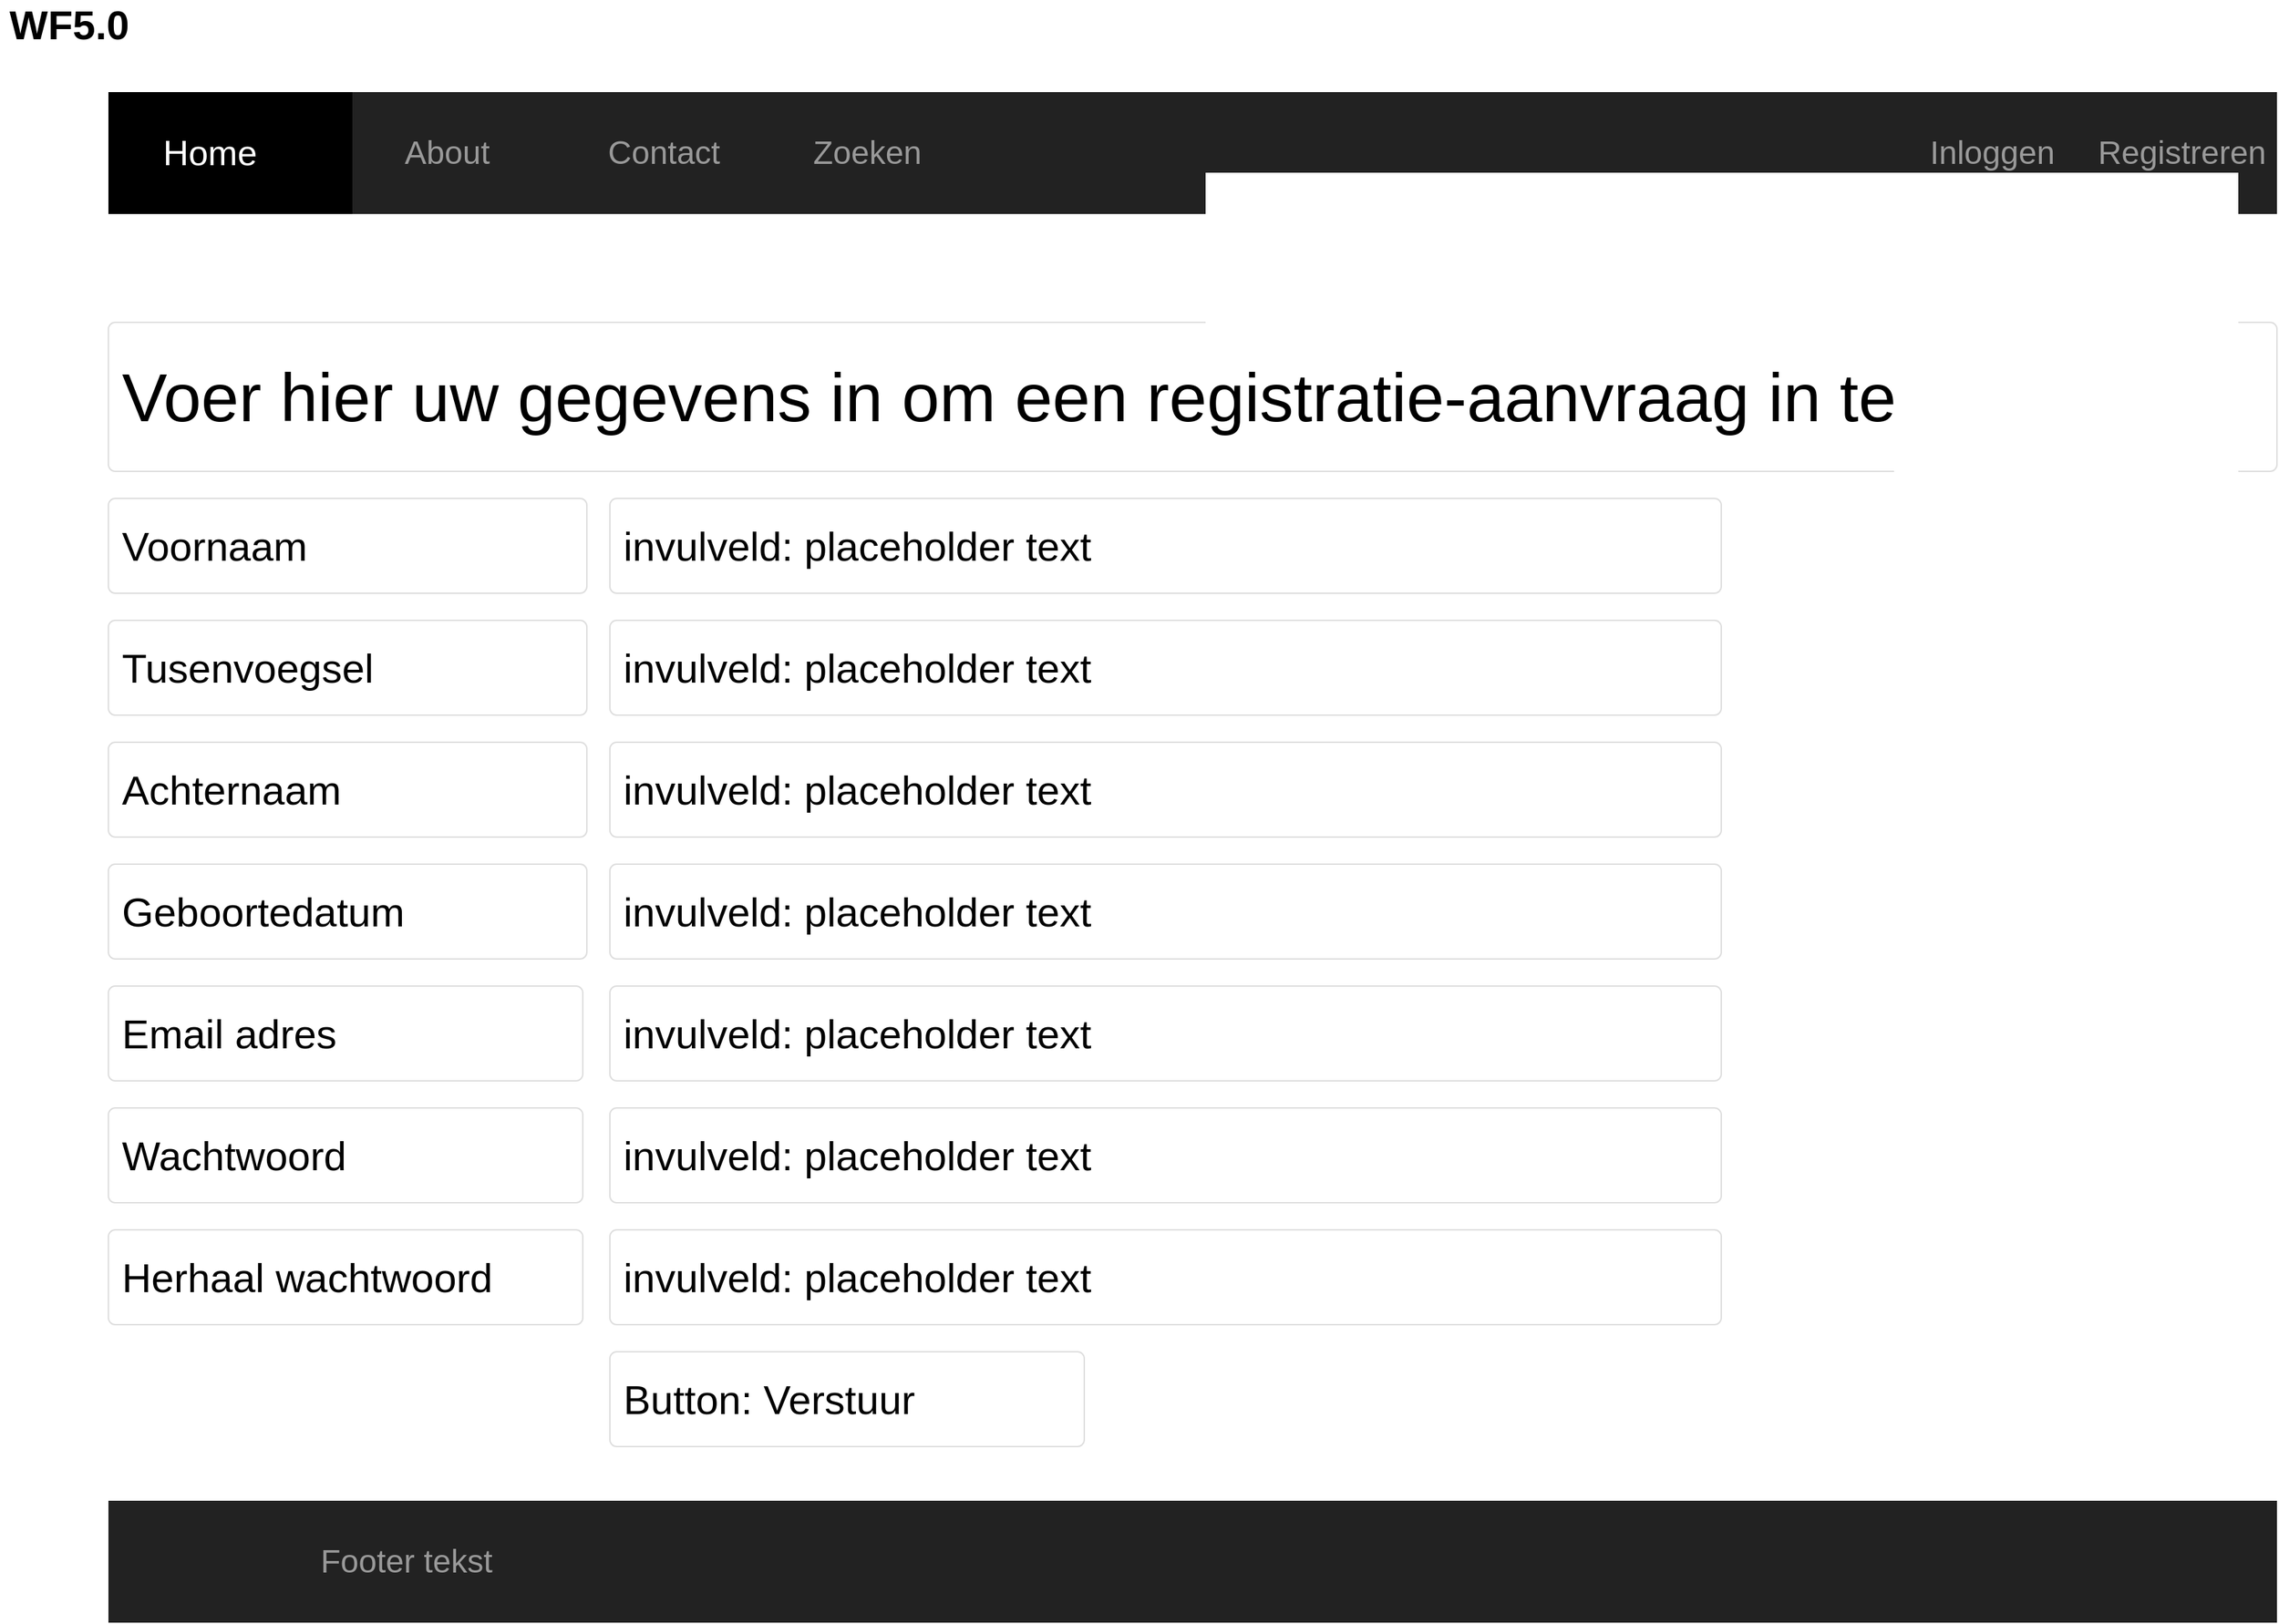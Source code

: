 <mxfile>
    <diagram name="Page-1" id="c9db0220-8083-56f3-ca83-edcdcd058819">
        <mxGraphModel dx="1800" dy="984" grid="1" gridSize="10" guides="1" tooltips="1" connect="1" arrows="1" fold="1" page="1" pageScale="1.5" pageWidth="1169" pageHeight="827" background="#ffffff" math="0" shadow="0">
            <root>
                <mxCell id="0" style=";html=1;"/>
                <mxCell id="1" style=";html=1;" parent="0"/>
                <mxCell id="3d76a8aef4d5c911-1" value="" style="html=1;shadow=0;dashed=0;shape=mxgraph.bootstrap.rect;fillColor=#222222;strokeColor=none;whiteSpace=wrap;rounded=0;fontSize=12;fontColor=#000000;align=center;" parent="1" vertex="1">
                    <mxGeometry x="80" y="70" width="1600" height="90" as="geometry"/>
                </mxCell>
                <mxCell id="3d76a8aef4d5c911-7" value="Zoeken" style="html=1;shadow=0;dashed=0;fillColor=none;strokeColor=none;shape=mxgraph.bootstrap.rect;fontColor=#999999;whiteSpace=wrap;fontSize=24;" parent="3d76a8aef4d5c911-1" vertex="1">
                    <mxGeometry x="480.014" width="160" height="90" as="geometry"/>
                </mxCell>
                <mxCell id="H9CyvaDkC_5dpCcxhKHN-1" value="Contact" style="html=1;shadow=0;dashed=0;fillColor=none;strokeColor=none;shape=mxgraph.bootstrap.rect;fontColor=#999999;whiteSpace=wrap;fontSize=24;" parent="3d76a8aef4d5c911-1" vertex="1">
                    <mxGeometry x="340.007" width="140" height="90" as="geometry"/>
                </mxCell>
                <mxCell id="H9CyvaDkC_5dpCcxhKHN-2" value="Registreren" style="html=1;shadow=0;dashed=0;fillColor=none;strokeColor=none;shape=mxgraph.bootstrap.rect;fontColor=#999999;whiteSpace=wrap;fontSize=24;" parent="3d76a8aef4d5c911-1" vertex="1">
                    <mxGeometry x="1460.007" width="140" height="90" as="geometry"/>
                </mxCell>
                <mxCell id="H9CyvaDkC_5dpCcxhKHN-3" value="Home" style="html=1;shadow=0;dashed=0;shape=mxgraph.bootstrap.rect;fillColor=#000000;strokeColor=none;fontColor=#ffffff;spacingRight=30;whiteSpace=wrap;fontSize=26;" parent="3d76a8aef4d5c911-1" vertex="1">
                    <mxGeometry width="180" height="90" as="geometry"/>
                </mxCell>
                <mxCell id="H9CyvaDkC_5dpCcxhKHN-4" value="About" style="html=1;shadow=0;dashed=0;fillColor=none;strokeColor=none;shape=mxgraph.bootstrap.rect;fontColor=#999999;whiteSpace=wrap;fontSize=24;" parent="3d76a8aef4d5c911-1" vertex="1">
                    <mxGeometry x="179.993" width="140" height="90" as="geometry"/>
                </mxCell>
                <mxCell id="2" value="Inloggen" style="html=1;shadow=0;dashed=0;fillColor=none;strokeColor=none;shape=mxgraph.bootstrap.rect;fontColor=#999999;whiteSpace=wrap;fontSize=24;" parent="3d76a8aef4d5c911-1" vertex="1">
                    <mxGeometry x="1320.007" width="140" height="90" as="geometry"/>
                </mxCell>
                <mxCell id="3d76a8aef4d5c911-17" value="WF5.0" style="html=1;shadow=0;dashed=0;shape=mxgraph.bootstrap.rect;strokeColor=none;fillColor=none;fontColor=#000000;align=left;spacingLeft=5;whiteSpace=wrap;rounded=0;fontStyle=1;fontSize=30;" parent="1" vertex="1">
                    <mxGeometry y="10" width="200" height="20" as="geometry"/>
                </mxCell>
                <mxCell id="3d76a8aef4d5c911-24" value="&lt;font style=&quot;font-size: 50px&quot;&gt;Voer hier uw gegevens in om een registratie-aanvraag in te dienen&lt;br&gt;&lt;/font&gt;" style="html=1;shadow=0;dashed=0;shape=mxgraph.bootstrap.rrect;rSize=5;fontSize=12;strokeColor=#dddddd;align=left;spacing=10;verticalAlign=middle;whiteSpace=wrap;rounded=0;" parent="1" vertex="1">
                    <mxGeometry x="80" y="240" width="1600" height="110" as="geometry"/>
                </mxCell>
                <mxCell id="H9CyvaDkC_5dpCcxhKHN-5" value="" style="html=1;shadow=0;dashed=0;shape=mxgraph.bootstrap.rect;fillColor=#222222;strokeColor=none;whiteSpace=wrap;rounded=0;fontSize=12;fontColor=#000000;align=center;" parent="1" vertex="1">
                    <mxGeometry x="80" y="1110" width="1600" height="90" as="geometry"/>
                </mxCell>
                <mxCell id="H9CyvaDkC_5dpCcxhKHN-9" value="Footer tekst" style="html=1;shadow=0;dashed=0;fillColor=none;strokeColor=none;shape=mxgraph.bootstrap.rect;fontColor=#999999;whiteSpace=wrap;fontSize=24;" parent="H9CyvaDkC_5dpCcxhKHN-5" vertex="1">
                    <mxGeometry x="50" width="340" height="90" as="geometry"/>
                </mxCell>
                <mxCell id="3" value="&lt;font&gt;&lt;font style=&quot;font-size: 30px&quot;&gt;Voornaam&lt;/font&gt;&lt;br&gt;&lt;/font&gt;" style="html=1;shadow=0;dashed=0;shape=mxgraph.bootstrap.rrect;rSize=5;fontSize=12;strokeColor=#dddddd;align=left;spacing=10;verticalAlign=middle;whiteSpace=wrap;rounded=0;" parent="1" vertex="1">
                    <mxGeometry x="80" y="370" width="353" height="70" as="geometry"/>
                </mxCell>
                <mxCell id="5" value="&lt;font&gt;&lt;font style=&quot;font-size: 30px&quot;&gt;Herhaal wachtwoord&lt;/font&gt;&lt;br&gt;&lt;/font&gt;" style="html=1;shadow=0;dashed=0;shape=mxgraph.bootstrap.rrect;rSize=5;fontSize=12;strokeColor=#dddddd;align=left;spacing=10;verticalAlign=middle;whiteSpace=wrap;rounded=0;" parent="1" vertex="1">
                    <mxGeometry x="80" y="910" width="350" height="70" as="geometry"/>
                </mxCell>
                <mxCell id="6" value="&lt;font&gt;&lt;font style=&quot;font-size: 30px&quot;&gt;Wachtwoord&lt;/font&gt;&lt;br&gt;&lt;/font&gt;" style="html=1;shadow=0;dashed=0;shape=mxgraph.bootstrap.rrect;rSize=5;fontSize=12;strokeColor=#dddddd;align=left;spacing=10;verticalAlign=middle;whiteSpace=wrap;rounded=0;" parent="1" vertex="1">
                    <mxGeometry x="80" y="820" width="350" height="70" as="geometry"/>
                </mxCell>
                <mxCell id="7" value="&lt;font&gt;&lt;font style=&quot;font-size: 30px&quot;&gt;Email adres&lt;/font&gt;&lt;br&gt;&lt;/font&gt;" style="html=1;shadow=0;dashed=0;shape=mxgraph.bootstrap.rrect;rSize=5;fontSize=12;strokeColor=#dddddd;align=left;spacing=10;verticalAlign=middle;whiteSpace=wrap;rounded=0;" parent="1" vertex="1">
                    <mxGeometry x="80" y="730" width="350" height="70" as="geometry"/>
                </mxCell>
                <mxCell id="8" value="&lt;font&gt;&lt;font style=&quot;font-size: 30px&quot;&gt;invulveld: placeholder text&lt;/font&gt;&lt;br&gt;&lt;/font&gt;" style="html=1;shadow=0;dashed=0;shape=mxgraph.bootstrap.rrect;rSize=5;fontSize=12;strokeColor=#dddddd;align=left;spacing=10;verticalAlign=middle;whiteSpace=wrap;rounded=0;" parent="1" vertex="1">
                    <mxGeometry x="450" y="370" width="820" height="70" as="geometry"/>
                </mxCell>
                <mxCell id="12" value="&lt;font&gt;&lt;font style=&quot;font-size: 30px&quot;&gt;invulveld: placeholder text&lt;/font&gt;&lt;br&gt;&lt;/font&gt;" style="html=1;shadow=0;dashed=0;shape=mxgraph.bootstrap.rrect;rSize=5;fontSize=12;strokeColor=#dddddd;align=left;spacing=10;verticalAlign=middle;whiteSpace=wrap;rounded=0;" parent="1" vertex="1">
                    <mxGeometry x="450" y="730" width="820" height="70" as="geometry"/>
                </mxCell>
                <mxCell id="13" value="&lt;font&gt;&lt;font style=&quot;font-size: 30px&quot;&gt;invulveld: placeholder text&lt;/font&gt;&lt;br&gt;&lt;/font&gt;" style="html=1;shadow=0;dashed=0;shape=mxgraph.bootstrap.rrect;rSize=5;fontSize=12;strokeColor=#dddddd;align=left;spacing=10;verticalAlign=middle;whiteSpace=wrap;rounded=0;" parent="1" vertex="1">
                    <mxGeometry x="450" y="820" width="820" height="70" as="geometry"/>
                </mxCell>
                <mxCell id="14" value="&lt;font&gt;&lt;font style=&quot;font-size: 30px&quot;&gt;invulveld: placeholder text&lt;/font&gt;&lt;br&gt;&lt;/font&gt;" style="html=1;shadow=0;dashed=0;shape=mxgraph.bootstrap.rrect;rSize=5;fontSize=12;strokeColor=#dddddd;align=left;spacing=10;verticalAlign=middle;whiteSpace=wrap;rounded=0;" parent="1" vertex="1">
                    <mxGeometry x="450" y="910" width="820" height="70" as="geometry"/>
                </mxCell>
                <mxCell id="15" value="&lt;font&gt;&lt;font style=&quot;font-size: 30px&quot;&gt;Button: Verstuur&lt;/font&gt;&lt;br&gt;&lt;/font&gt;" style="html=1;shadow=0;dashed=0;shape=mxgraph.bootstrap.rrect;rSize=5;fontSize=12;strokeColor=#dddddd;align=left;spacing=10;verticalAlign=middle;whiteSpace=wrap;rounded=0;" parent="1" vertex="1">
                    <mxGeometry x="450" y="1000" width="350" height="70" as="geometry"/>
                </mxCell>
                <mxCell id="16" value="&lt;font&gt;&lt;font style=&quot;font-size: 30px&quot;&gt;Tusenvoegsel&lt;/font&gt;&lt;br&gt;&lt;/font&gt;" style="html=1;shadow=0;dashed=0;shape=mxgraph.bootstrap.rrect;rSize=5;fontSize=12;strokeColor=#dddddd;align=left;spacing=10;verticalAlign=middle;whiteSpace=wrap;rounded=0;" vertex="1" parent="1">
                    <mxGeometry x="80" y="460" width="353" height="70" as="geometry"/>
                </mxCell>
                <mxCell id="17" value="&lt;font&gt;&lt;font style=&quot;font-size: 30px&quot;&gt;invulveld: placeholder text&lt;/font&gt;&lt;br&gt;&lt;/font&gt;" style="html=1;shadow=0;dashed=0;shape=mxgraph.bootstrap.rrect;rSize=5;fontSize=12;strokeColor=#dddddd;align=left;spacing=10;verticalAlign=middle;whiteSpace=wrap;rounded=0;" vertex="1" parent="1">
                    <mxGeometry x="450" y="460" width="820" height="70" as="geometry"/>
                </mxCell>
                <mxCell id="22" value="&lt;font&gt;&lt;font style=&quot;font-size: 30px&quot;&gt;Achternaam&lt;/font&gt;&lt;br&gt;&lt;/font&gt;" style="html=1;shadow=0;dashed=0;shape=mxgraph.bootstrap.rrect;rSize=5;fontSize=12;strokeColor=#dddddd;align=left;spacing=10;verticalAlign=middle;whiteSpace=wrap;rounded=0;" vertex="1" parent="1">
                    <mxGeometry x="80" y="550" width="353" height="70" as="geometry"/>
                </mxCell>
                <mxCell id="23" value="&lt;font&gt;&lt;font style=&quot;font-size: 30px&quot;&gt;invulveld: placeholder text&lt;/font&gt;&lt;br&gt;&lt;/font&gt;" style="html=1;shadow=0;dashed=0;shape=mxgraph.bootstrap.rrect;rSize=5;fontSize=12;strokeColor=#dddddd;align=left;spacing=10;verticalAlign=middle;whiteSpace=wrap;rounded=0;" vertex="1" parent="1">
                    <mxGeometry x="450" y="550" width="820" height="70" as="geometry"/>
                </mxCell>
                <mxCell id="24" value="&lt;font&gt;&lt;span style=&quot;font-size: 30px&quot;&gt;Geboortedatum&lt;/span&gt;&lt;br&gt;&lt;/font&gt;" style="html=1;shadow=0;dashed=0;shape=mxgraph.bootstrap.rrect;rSize=5;fontSize=12;strokeColor=#dddddd;align=left;spacing=10;verticalAlign=middle;whiteSpace=wrap;rounded=0;" vertex="1" parent="1">
                    <mxGeometry x="80" y="640" width="353" height="70" as="geometry"/>
                </mxCell>
                <mxCell id="25" value="&lt;font&gt;&lt;font style=&quot;font-size: 30px&quot;&gt;invulveld: placeholder text&lt;/font&gt;&lt;br&gt;&lt;/font&gt;" style="html=1;shadow=0;dashed=0;shape=mxgraph.bootstrap.rrect;rSize=5;fontSize=12;strokeColor=#dddddd;align=left;spacing=10;verticalAlign=middle;whiteSpace=wrap;rounded=0;" vertex="1" parent="1">
                    <mxGeometry x="450" y="640" width="820" height="70" as="geometry"/>
                </mxCell>
            </root>
        </mxGraphModel>
    </diagram>
</mxfile>